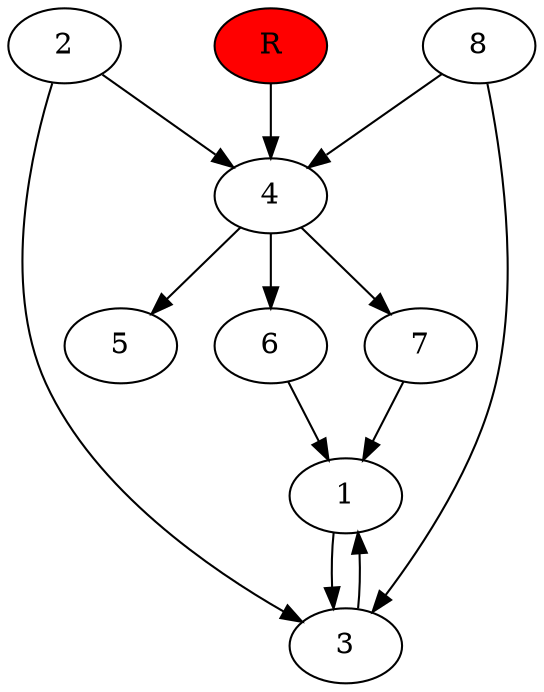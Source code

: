digraph prb20530 {
	1
	2
	3
	4
	5
	6
	7
	8
	R [fillcolor="#ff0000" style=filled]
	1 -> 3
	2 -> 3
	2 -> 4
	3 -> 1
	4 -> 5
	4 -> 6
	4 -> 7
	6 -> 1
	7 -> 1
	8 -> 3
	8 -> 4
	R -> 4
}
